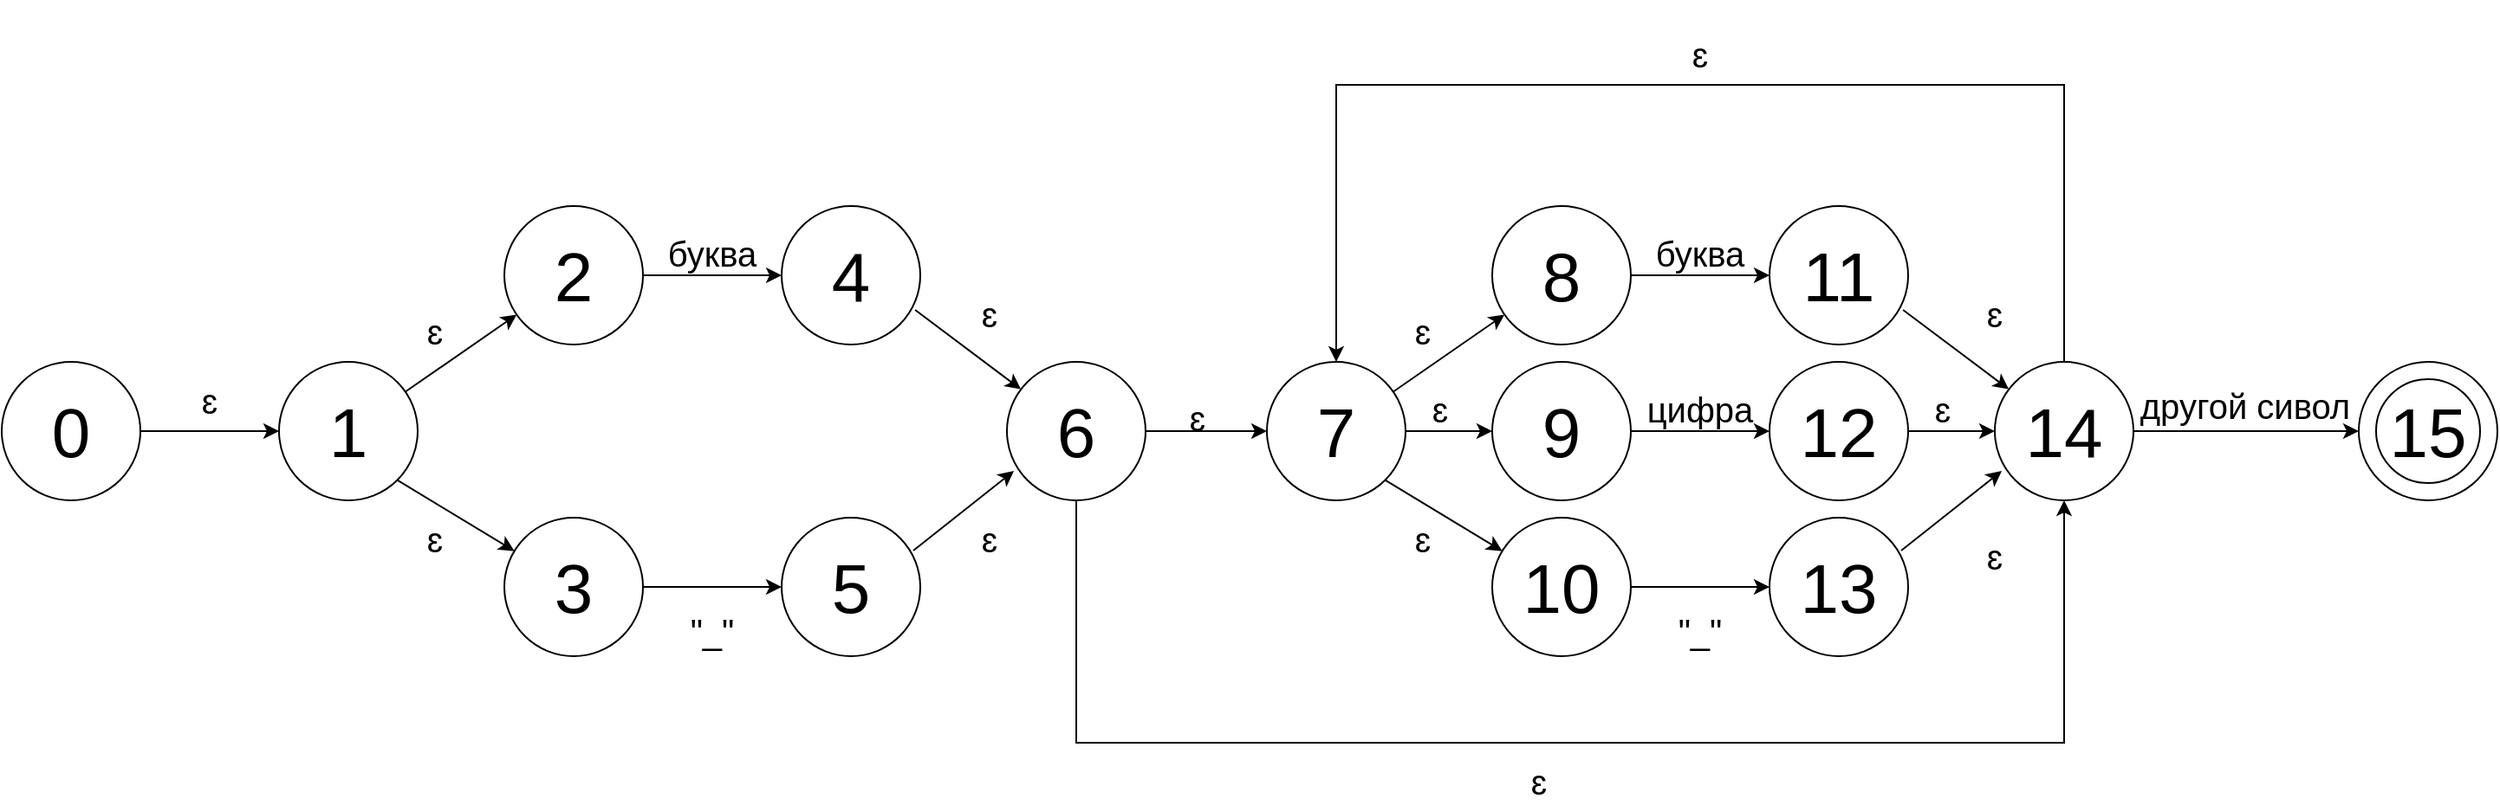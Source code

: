 <mxfile version="18.1.2" type="device"><diagram id="_4r5EoWmQyi7V6rd_k6N" name="Page-1"><mxGraphModel dx="2858" dy="1114" grid="1" gridSize="10" guides="1" tooltips="1" connect="1" arrows="1" fold="1" page="1" pageScale="1" pageWidth="827" pageHeight="1169" math="0" shadow="0"><root><mxCell id="0"/><mxCell id="1" parent="0"/><mxCell id="ir_ME8tNmvaTGwGUzamk-1" value="&lt;font style=&quot;font-size: 40px;&quot;&gt;1&lt;/font&gt;" style="ellipse;whiteSpace=wrap;html=1;aspect=fixed;" vertex="1" parent="1"><mxGeometry x="130" y="240" width="80" height="80" as="geometry"/></mxCell><mxCell id="ir_ME8tNmvaTGwGUzamk-11" style="edgeStyle=orthogonalEdgeStyle;rounded=0;orthogonalLoop=1;jettySize=auto;html=1;fontSize=40;" edge="1" parent="1" source="ir_ME8tNmvaTGwGUzamk-2" target="ir_ME8tNmvaTGwGUzamk-5"><mxGeometry relative="1" as="geometry"/></mxCell><mxCell id="ir_ME8tNmvaTGwGUzamk-2" value="&lt;font style=&quot;font-size: 40px;&quot;&gt;3&lt;/font&gt;" style="ellipse;whiteSpace=wrap;html=1;aspect=fixed;" vertex="1" parent="1"><mxGeometry x="260" y="330" width="80" height="80" as="geometry"/></mxCell><mxCell id="ir_ME8tNmvaTGwGUzamk-10" style="edgeStyle=orthogonalEdgeStyle;rounded=0;orthogonalLoop=1;jettySize=auto;html=1;fontSize=40;" edge="1" parent="1" source="ir_ME8tNmvaTGwGUzamk-3" target="ir_ME8tNmvaTGwGUzamk-4"><mxGeometry relative="1" as="geometry"/></mxCell><mxCell id="ir_ME8tNmvaTGwGUzamk-3" value="&lt;font style=&quot;font-size: 40px;&quot;&gt;2&lt;/font&gt;" style="ellipse;whiteSpace=wrap;html=1;aspect=fixed;" vertex="1" parent="1"><mxGeometry x="260" y="150" width="80" height="80" as="geometry"/></mxCell><mxCell id="ir_ME8tNmvaTGwGUzamk-4" value="&lt;font style=&quot;font-size: 40px;&quot;&gt;4&lt;/font&gt;" style="ellipse;whiteSpace=wrap;html=1;aspect=fixed;" vertex="1" parent="1"><mxGeometry x="420" y="150" width="80" height="80" as="geometry"/></mxCell><mxCell id="ir_ME8tNmvaTGwGUzamk-5" value="&lt;font style=&quot;font-size: 40px;&quot;&gt;5&lt;/font&gt;" style="ellipse;whiteSpace=wrap;html=1;aspect=fixed;" vertex="1" parent="1"><mxGeometry x="420" y="330" width="80" height="80" as="geometry"/></mxCell><mxCell id="ir_ME8tNmvaTGwGUzamk-8" value="" style="endArrow=classic;html=1;rounded=0;fontSize=40;" edge="1" parent="1" source="ir_ME8tNmvaTGwGUzamk-1" target="ir_ME8tNmvaTGwGUzamk-3"><mxGeometry width="50" height="50" relative="1" as="geometry"><mxPoint x="200" y="260" as="sourcePoint"/><mxPoint x="250" y="210" as="targetPoint"/></mxGeometry></mxCell><mxCell id="ir_ME8tNmvaTGwGUzamk-9" value="" style="endArrow=classic;html=1;rounded=0;fontSize=40;exitX=1;exitY=1;exitDx=0;exitDy=0;" edge="1" parent="1" source="ir_ME8tNmvaTGwGUzamk-1" target="ir_ME8tNmvaTGwGUzamk-2"><mxGeometry width="50" height="50" relative="1" as="geometry"><mxPoint x="212.912" y="267.267" as="sourcePoint"/><mxPoint x="277.112" y="222.768" as="targetPoint"/></mxGeometry></mxCell><mxCell id="ir_ME8tNmvaTGwGUzamk-12" value="&lt;font style=&quot;font-size: 20px;&quot;&gt;буква&lt;/font&gt;" style="text;html=1;strokeColor=none;fillColor=none;align=center;verticalAlign=middle;whiteSpace=wrap;rounded=0;fontSize=40;" vertex="1" parent="1"><mxGeometry x="310" y="160" width="140" height="20" as="geometry"/></mxCell><mxCell id="ir_ME8tNmvaTGwGUzamk-15" value="&quot;_&quot;" style="text;html=1;strokeColor=none;fillColor=none;align=center;verticalAlign=middle;whiteSpace=wrap;rounded=0;fontSize=20;" vertex="1" parent="1"><mxGeometry x="320" y="380" width="120" height="30" as="geometry"/></mxCell><mxCell id="ir_ME8tNmvaTGwGUzamk-19" style="edgeStyle=orthogonalEdgeStyle;rounded=0;orthogonalLoop=1;jettySize=auto;html=1;fontSize=40;" edge="1" parent="1" source="ir_ME8tNmvaTGwGUzamk-18" target="ir_ME8tNmvaTGwGUzamk-1"><mxGeometry relative="1" as="geometry"/></mxCell><mxCell id="ir_ME8tNmvaTGwGUzamk-18" value="&lt;font style=&quot;font-size: 40px;&quot;&gt;0&lt;/font&gt;" style="ellipse;whiteSpace=wrap;html=1;aspect=fixed;" vertex="1" parent="1"><mxGeometry x="-30" y="240" width="80" height="80" as="geometry"/></mxCell><mxCell id="ir_ME8tNmvaTGwGUzamk-21" value="&lt;font style=&quot;font-size: 20px;&quot;&gt;ɛ&lt;/font&gt;" style="text;html=1;strokeColor=none;fillColor=none;align=center;verticalAlign=middle;whiteSpace=wrap;rounded=0;fontSize=40;" vertex="1" parent="1"><mxGeometry x="190" y="200" width="60" height="30" as="geometry"/></mxCell><mxCell id="ir_ME8tNmvaTGwGUzamk-23" value="&lt;font style=&quot;font-size: 20px;&quot;&gt;ɛ&lt;/font&gt;" style="text;html=1;strokeColor=none;fillColor=none;align=center;verticalAlign=middle;whiteSpace=wrap;rounded=0;fontSize=40;" vertex="1" parent="1"><mxGeometry x="190" y="320" width="60" height="30" as="geometry"/></mxCell><mxCell id="ir_ME8tNmvaTGwGUzamk-24" value="&lt;font style=&quot;font-size: 20px;&quot;&gt;ɛ&lt;/font&gt;" style="text;html=1;strokeColor=none;fillColor=none;align=center;verticalAlign=middle;whiteSpace=wrap;rounded=0;fontSize=40;" vertex="1" parent="1"><mxGeometry x="60" y="240" width="60" height="30" as="geometry"/></mxCell><mxCell id="ir_ME8tNmvaTGwGUzamk-28" style="edgeStyle=orthogonalEdgeStyle;rounded=0;orthogonalLoop=1;jettySize=auto;html=1;fontSize=20;" edge="1" parent="1" source="ir_ME8tNmvaTGwGUzamk-25"><mxGeometry relative="1" as="geometry"><mxPoint x="700" y="280" as="targetPoint"/></mxGeometry></mxCell><mxCell id="ir_ME8tNmvaTGwGUzamk-64" style="edgeStyle=orthogonalEdgeStyle;rounded=0;orthogonalLoop=1;jettySize=auto;html=1;entryX=0.5;entryY=1;entryDx=0;entryDy=0;fontSize=40;" edge="1" parent="1" source="ir_ME8tNmvaTGwGUzamk-25" target="ir_ME8tNmvaTGwGUzamk-42"><mxGeometry relative="1" as="geometry"><Array as="points"><mxPoint x="590" y="460"/><mxPoint x="1160" y="460"/></Array></mxGeometry></mxCell><mxCell id="ir_ME8tNmvaTGwGUzamk-25" value="&lt;font style=&quot;font-size: 40px;&quot;&gt;6&lt;/font&gt;" style="ellipse;whiteSpace=wrap;html=1;aspect=fixed;" vertex="1" parent="1"><mxGeometry x="550" y="240" width="80" height="80" as="geometry"/></mxCell><mxCell id="ir_ME8tNmvaTGwGUzamk-26" value="" style="endArrow=classic;html=1;rounded=0;fontSize=40;exitX=0.963;exitY=0.75;exitDx=0;exitDy=0;exitPerimeter=0;" edge="1" parent="1" source="ir_ME8tNmvaTGwGUzamk-4" target="ir_ME8tNmvaTGwGUzamk-25"><mxGeometry width="50" height="50" relative="1" as="geometry"><mxPoint x="212.912" y="267.267" as="sourcePoint"/><mxPoint x="277.112" y="222.768" as="targetPoint"/></mxGeometry></mxCell><mxCell id="ir_ME8tNmvaTGwGUzamk-27" value="" style="endArrow=classic;html=1;rounded=0;fontSize=40;exitX=0.95;exitY=0.238;exitDx=0;exitDy=0;exitPerimeter=0;entryX=0.05;entryY=0.788;entryDx=0;entryDy=0;entryPerimeter=0;" edge="1" parent="1" source="ir_ME8tNmvaTGwGUzamk-5" target="ir_ME8tNmvaTGwGUzamk-25"><mxGeometry width="50" height="50" relative="1" as="geometry"><mxPoint x="507.04" y="220" as="sourcePoint"/><mxPoint x="568.167" y="265.779" as="targetPoint"/></mxGeometry></mxCell><mxCell id="ir_ME8tNmvaTGwGUzamk-52" style="edgeStyle=orthogonalEdgeStyle;rounded=0;orthogonalLoop=1;jettySize=auto;html=1;fontSize=20;" edge="1" parent="1" source="ir_ME8tNmvaTGwGUzamk-29" target="ir_ME8tNmvaTGwGUzamk-51"><mxGeometry relative="1" as="geometry"/></mxCell><mxCell id="ir_ME8tNmvaTGwGUzamk-29" value="&lt;font style=&quot;font-size: 40px;&quot;&gt;7&lt;/font&gt;" style="ellipse;whiteSpace=wrap;html=1;aspect=fixed;" vertex="1" parent="1"><mxGeometry x="700" y="240" width="80" height="80" as="geometry"/></mxCell><mxCell id="ir_ME8tNmvaTGwGUzamk-30" style="edgeStyle=orthogonalEdgeStyle;rounded=0;orthogonalLoop=1;jettySize=auto;html=1;fontSize=40;" edge="1" parent="1" source="ir_ME8tNmvaTGwGUzamk-31" target="ir_ME8tNmvaTGwGUzamk-35"><mxGeometry relative="1" as="geometry"/></mxCell><mxCell id="ir_ME8tNmvaTGwGUzamk-31" value="&lt;font style=&quot;font-size: 40px;&quot;&gt;10&lt;/font&gt;" style="ellipse;whiteSpace=wrap;html=1;aspect=fixed;" vertex="1" parent="1"><mxGeometry x="830" y="330" width="80" height="80" as="geometry"/></mxCell><mxCell id="ir_ME8tNmvaTGwGUzamk-32" style="edgeStyle=orthogonalEdgeStyle;rounded=0;orthogonalLoop=1;jettySize=auto;html=1;fontSize=40;" edge="1" parent="1" source="ir_ME8tNmvaTGwGUzamk-33" target="ir_ME8tNmvaTGwGUzamk-34"><mxGeometry relative="1" as="geometry"/></mxCell><mxCell id="ir_ME8tNmvaTGwGUzamk-33" value="&lt;font style=&quot;font-size: 40px;&quot;&gt;8&lt;/font&gt;" style="ellipse;whiteSpace=wrap;html=1;aspect=fixed;" vertex="1" parent="1"><mxGeometry x="830" y="150" width="80" height="80" as="geometry"/></mxCell><mxCell id="ir_ME8tNmvaTGwGUzamk-34" value="&lt;font style=&quot;font-size: 40px;&quot;&gt;11&lt;/font&gt;" style="ellipse;whiteSpace=wrap;html=1;aspect=fixed;" vertex="1" parent="1"><mxGeometry x="990" y="150" width="80" height="80" as="geometry"/></mxCell><mxCell id="ir_ME8tNmvaTGwGUzamk-35" value="&lt;font style=&quot;font-size: 40px;&quot;&gt;13&lt;/font&gt;" style="ellipse;whiteSpace=wrap;html=1;aspect=fixed;" vertex="1" parent="1"><mxGeometry x="990" y="330" width="80" height="80" as="geometry"/></mxCell><mxCell id="ir_ME8tNmvaTGwGUzamk-36" value="" style="endArrow=classic;html=1;rounded=0;fontSize=40;" edge="1" parent="1" target="ir_ME8tNmvaTGwGUzamk-33"><mxGeometry width="50" height="50" relative="1" as="geometry"><mxPoint x="772.912" y="257.267" as="sourcePoint"/><mxPoint x="820" y="210" as="targetPoint"/></mxGeometry></mxCell><mxCell id="ir_ME8tNmvaTGwGUzamk-37" value="" style="endArrow=classic;html=1;rounded=0;fontSize=40;exitX=1;exitY=1;exitDx=0;exitDy=0;" edge="1" parent="1" target="ir_ME8tNmvaTGwGUzamk-31"><mxGeometry width="50" height="50" relative="1" as="geometry"><mxPoint x="768.284" y="308.284" as="sourcePoint"/><mxPoint x="847.112" y="222.768" as="targetPoint"/></mxGeometry></mxCell><mxCell id="ir_ME8tNmvaTGwGUzamk-38" value="&lt;font style=&quot;font-size: 20px;&quot;&gt;буква&lt;/font&gt;" style="text;html=1;strokeColor=none;fillColor=none;align=center;verticalAlign=middle;whiteSpace=wrap;rounded=0;fontSize=40;" vertex="1" parent="1"><mxGeometry x="880" y="160" width="140" height="20" as="geometry"/></mxCell><mxCell id="ir_ME8tNmvaTGwGUzamk-39" value="&quot;_&quot;" style="text;html=1;strokeColor=none;fillColor=none;align=center;verticalAlign=middle;whiteSpace=wrap;rounded=0;fontSize=20;" vertex="1" parent="1"><mxGeometry x="890" y="380" width="120" height="30" as="geometry"/></mxCell><mxCell id="ir_ME8tNmvaTGwGUzamk-40" value="&lt;font style=&quot;font-size: 20px;&quot;&gt;ɛ&lt;/font&gt;" style="text;html=1;strokeColor=none;fillColor=none;align=center;verticalAlign=middle;whiteSpace=wrap;rounded=0;fontSize=40;" vertex="1" parent="1"><mxGeometry x="760" y="200" width="60" height="30" as="geometry"/></mxCell><mxCell id="ir_ME8tNmvaTGwGUzamk-41" value="&lt;font style=&quot;font-size: 20px;&quot;&gt;ɛ&lt;/font&gt;" style="text;html=1;strokeColor=none;fillColor=none;align=center;verticalAlign=middle;whiteSpace=wrap;rounded=0;fontSize=40;" vertex="1" parent="1"><mxGeometry x="760" y="320" width="60" height="30" as="geometry"/></mxCell><mxCell id="ir_ME8tNmvaTGwGUzamk-59" style="edgeStyle=orthogonalEdgeStyle;rounded=0;orthogonalLoop=1;jettySize=auto;html=1;fontSize=40;entryX=0;entryY=0.5;entryDx=0;entryDy=0;" edge="1" parent="1" source="ir_ME8tNmvaTGwGUzamk-42" target="ir_ME8tNmvaTGwGUzamk-60"><mxGeometry relative="1" as="geometry"><mxPoint x="1280" y="280" as="targetPoint"/></mxGeometry></mxCell><mxCell id="ir_ME8tNmvaTGwGUzamk-67" style="edgeStyle=orthogonalEdgeStyle;rounded=0;orthogonalLoop=1;jettySize=auto;html=1;fontSize=40;" edge="1" parent="1" source="ir_ME8tNmvaTGwGUzamk-42" target="ir_ME8tNmvaTGwGUzamk-29"><mxGeometry relative="1" as="geometry"><Array as="points"><mxPoint x="1160" y="80"/><mxPoint x="740" y="80"/></Array></mxGeometry></mxCell><mxCell id="ir_ME8tNmvaTGwGUzamk-42" value="&lt;font style=&quot;font-size: 40px;&quot;&gt;14&lt;/font&gt;" style="ellipse;whiteSpace=wrap;html=1;aspect=fixed;" vertex="1" parent="1"><mxGeometry x="1120" y="240" width="80" height="80" as="geometry"/></mxCell><mxCell id="ir_ME8tNmvaTGwGUzamk-43" value="" style="endArrow=classic;html=1;rounded=0;fontSize=40;exitX=0.963;exitY=0.75;exitDx=0;exitDy=0;exitPerimeter=0;" edge="1" parent="1" source="ir_ME8tNmvaTGwGUzamk-34" target="ir_ME8tNmvaTGwGUzamk-42"><mxGeometry width="50" height="50" relative="1" as="geometry"><mxPoint x="782.912" y="267.267" as="sourcePoint"/><mxPoint x="847.112" y="222.768" as="targetPoint"/></mxGeometry></mxCell><mxCell id="ir_ME8tNmvaTGwGUzamk-44" value="" style="endArrow=classic;html=1;rounded=0;fontSize=40;exitX=0.95;exitY=0.238;exitDx=0;exitDy=0;exitPerimeter=0;entryX=0.05;entryY=0.788;entryDx=0;entryDy=0;entryPerimeter=0;" edge="1" parent="1" source="ir_ME8tNmvaTGwGUzamk-35" target="ir_ME8tNmvaTGwGUzamk-42"><mxGeometry width="50" height="50" relative="1" as="geometry"><mxPoint x="1077.04" y="220" as="sourcePoint"/><mxPoint x="1138.167" y="265.779" as="targetPoint"/></mxGeometry></mxCell><mxCell id="ir_ME8tNmvaTGwGUzamk-45" value="&lt;font style=&quot;font-size: 20px;&quot;&gt;ɛ&lt;/font&gt;" style="text;html=1;strokeColor=none;fillColor=none;align=center;verticalAlign=middle;whiteSpace=wrap;rounded=0;fontSize=40;" vertex="1" parent="1"><mxGeometry x="510" y="190" width="60" height="30" as="geometry"/></mxCell><mxCell id="ir_ME8tNmvaTGwGUzamk-47" value="&lt;font style=&quot;font-size: 20px;&quot;&gt;ɛ&lt;/font&gt;" style="text;html=1;strokeColor=none;fillColor=none;align=center;verticalAlign=middle;whiteSpace=wrap;rounded=0;fontSize=40;" vertex="1" parent="1"><mxGeometry x="630" y="250" width="60" height="30" as="geometry"/></mxCell><mxCell id="ir_ME8tNmvaTGwGUzamk-48" value="&lt;font style=&quot;font-size: 20px;&quot;&gt;ɛ&lt;/font&gt;" style="text;html=1;strokeColor=none;fillColor=none;align=center;verticalAlign=middle;whiteSpace=wrap;rounded=0;fontSize=40;" vertex="1" parent="1"><mxGeometry x="510" y="320" width="60" height="30" as="geometry"/></mxCell><mxCell id="ir_ME8tNmvaTGwGUzamk-49" value="&lt;font style=&quot;font-size: 20px;&quot;&gt;ɛ&lt;/font&gt;" style="text;html=1;strokeColor=none;fillColor=none;align=center;verticalAlign=middle;whiteSpace=wrap;rounded=0;fontSize=40;" vertex="1" parent="1"><mxGeometry x="1090" y="190" width="60" height="30" as="geometry"/></mxCell><mxCell id="ir_ME8tNmvaTGwGUzamk-50" value="&lt;font style=&quot;font-size: 20px;&quot;&gt;ɛ&lt;/font&gt;" style="text;html=1;strokeColor=none;fillColor=none;align=center;verticalAlign=middle;whiteSpace=wrap;rounded=0;fontSize=40;" vertex="1" parent="1"><mxGeometry x="1090" y="330" width="60" height="30" as="geometry"/></mxCell><mxCell id="ir_ME8tNmvaTGwGUzamk-54" style="edgeStyle=orthogonalEdgeStyle;rounded=0;orthogonalLoop=1;jettySize=auto;html=1;fontSize=20;" edge="1" parent="1" source="ir_ME8tNmvaTGwGUzamk-51" target="ir_ME8tNmvaTGwGUzamk-53"><mxGeometry relative="1" as="geometry"/></mxCell><mxCell id="ir_ME8tNmvaTGwGUzamk-51" value="&lt;font style=&quot;font-size: 40px;&quot;&gt;9&lt;/font&gt;" style="ellipse;whiteSpace=wrap;html=1;aspect=fixed;" vertex="1" parent="1"><mxGeometry x="830" y="240" width="80" height="80" as="geometry"/></mxCell><mxCell id="ir_ME8tNmvaTGwGUzamk-55" style="edgeStyle=orthogonalEdgeStyle;rounded=0;orthogonalLoop=1;jettySize=auto;html=1;fontSize=20;" edge="1" parent="1" source="ir_ME8tNmvaTGwGUzamk-53" target="ir_ME8tNmvaTGwGUzamk-42"><mxGeometry relative="1" as="geometry"/></mxCell><mxCell id="ir_ME8tNmvaTGwGUzamk-53" value="&lt;font style=&quot;font-size: 40px;&quot;&gt;12&lt;/font&gt;" style="ellipse;whiteSpace=wrap;html=1;aspect=fixed;" vertex="1" parent="1"><mxGeometry x="990" y="240" width="80" height="80" as="geometry"/></mxCell><mxCell id="ir_ME8tNmvaTGwGUzamk-56" value="&lt;font style=&quot;font-size: 20px;&quot;&gt;ɛ&lt;/font&gt;" style="text;html=1;strokeColor=none;fillColor=none;align=center;verticalAlign=middle;whiteSpace=wrap;rounded=0;fontSize=40;" vertex="1" parent="1"><mxGeometry x="1060" y="245" width="60" height="30" as="geometry"/></mxCell><mxCell id="ir_ME8tNmvaTGwGUzamk-57" value="&lt;font style=&quot;font-size: 20px;&quot;&gt;ɛ&lt;/font&gt;" style="text;html=1;strokeColor=none;fillColor=none;align=center;verticalAlign=middle;whiteSpace=wrap;rounded=0;fontSize=40;" vertex="1" parent="1"><mxGeometry x="770" y="245" width="60" height="30" as="geometry"/></mxCell><mxCell id="ir_ME8tNmvaTGwGUzamk-58" value="&lt;font style=&quot;font-size: 20px;&quot;&gt;цифра&lt;/font&gt;" style="text;html=1;strokeColor=none;fillColor=none;align=center;verticalAlign=middle;whiteSpace=wrap;rounded=0;fontSize=40;" vertex="1" parent="1"><mxGeometry x="880" y="250" width="140" height="20" as="geometry"/></mxCell><mxCell id="ir_ME8tNmvaTGwGUzamk-60" value="" style="ellipse;whiteSpace=wrap;html=1;aspect=fixed;" vertex="1" parent="1"><mxGeometry x="1330" y="240" width="80" height="80" as="geometry"/></mxCell><mxCell id="ir_ME8tNmvaTGwGUzamk-61" value="&lt;font style=&quot;font-size: 40px;&quot;&gt;15&lt;/font&gt;" style="ellipse;whiteSpace=wrap;html=1;aspect=fixed;" vertex="1" parent="1"><mxGeometry x="1340" y="250" width="60" height="60" as="geometry"/></mxCell><mxCell id="ir_ME8tNmvaTGwGUzamk-65" value="&lt;font style=&quot;font-size: 20px;&quot;&gt;ɛ&lt;/font&gt;" style="text;html=1;strokeColor=none;fillColor=none;align=center;verticalAlign=middle;whiteSpace=wrap;rounded=0;fontSize=40;" vertex="1" parent="1"><mxGeometry x="827" y="460" width="60" height="30" as="geometry"/></mxCell><mxCell id="ir_ME8tNmvaTGwGUzamk-68" value="&lt;font style=&quot;font-size: 20px;&quot;&gt;ɛ&lt;/font&gt;" style="text;html=1;strokeColor=none;fillColor=none;align=center;verticalAlign=middle;whiteSpace=wrap;rounded=0;fontSize=40;" vertex="1" parent="1"><mxGeometry x="920" y="40" width="60" height="30" as="geometry"/></mxCell><mxCell id="ir_ME8tNmvaTGwGUzamk-69" value="&lt;font style=&quot;font-size: 20px;&quot;&gt;другой сивол&lt;/font&gt;" style="text;html=1;strokeColor=none;fillColor=none;align=center;verticalAlign=middle;whiteSpace=wrap;rounded=0;fontSize=40;" vertex="1" parent="1"><mxGeometry x="1170" y="245" width="189" height="25" as="geometry"/></mxCell></root></mxGraphModel></diagram></mxfile>